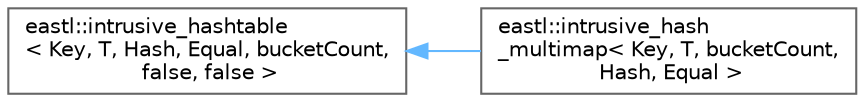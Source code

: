 digraph "类继承关系图"
{
 // LATEX_PDF_SIZE
  bgcolor="transparent";
  edge [fontname=Helvetica,fontsize=10,labelfontname=Helvetica,labelfontsize=10];
  node [fontname=Helvetica,fontsize=10,shape=box,height=0.2,width=0.4];
  rankdir="LR";
  Node0 [id="Node000000",label="eastl::intrusive_hashtable\l\< Key, T, Hash, Equal, bucketCount,\l false, false \>",height=0.2,width=0.4,color="grey40", fillcolor="white", style="filled",URL="$classeastl_1_1intrusive__hashtable.html",tooltip=" "];
  Node0 -> Node1 [id="edge888_Node000000_Node000001",dir="back",color="steelblue1",style="solid",tooltip=" "];
  Node1 [id="Node000001",label="eastl::intrusive_hash\l_multimap\< Key, T, bucketCount,\l Hash, Equal \>",height=0.2,width=0.4,color="grey40", fillcolor="white", style="filled",URL="$classeastl_1_1intrusive__hash__multimap.html",tooltip=" "];
}
